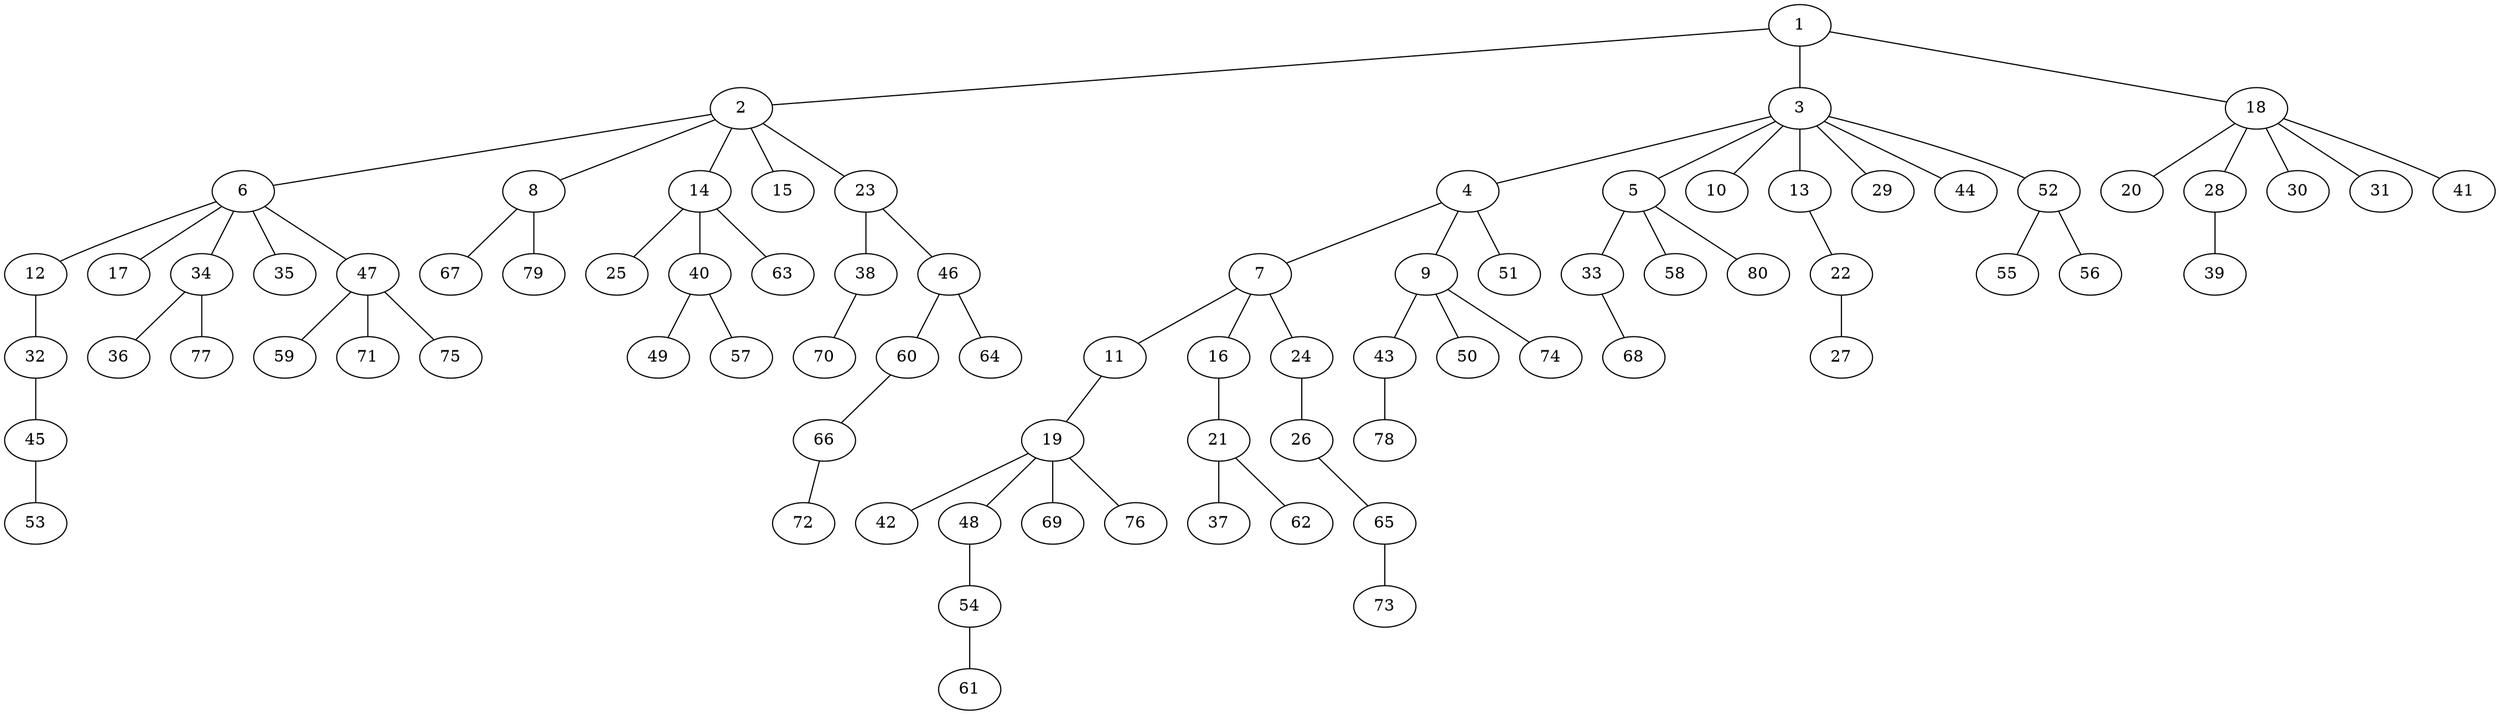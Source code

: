 graph graphname {1--2
1--3
1--18
2--6
2--8
2--14
2--15
2--23
3--4
3--5
3--10
3--13
3--29
3--44
3--52
4--7
4--9
4--51
5--33
5--58
5--80
6--12
6--17
6--34
6--35
6--47
7--11
7--16
7--24
8--67
8--79
9--43
9--50
9--74
11--19
12--32
13--22
14--25
14--40
14--63
16--21
18--20
18--28
18--30
18--31
18--41
19--42
19--48
19--69
19--76
21--37
21--62
22--27
23--38
23--46
24--26
26--65
28--39
32--45
33--68
34--36
34--77
38--70
40--49
40--57
43--78
45--53
46--60
46--64
47--59
47--71
47--75
48--54
52--55
52--56
54--61
60--66
65--73
66--72
}